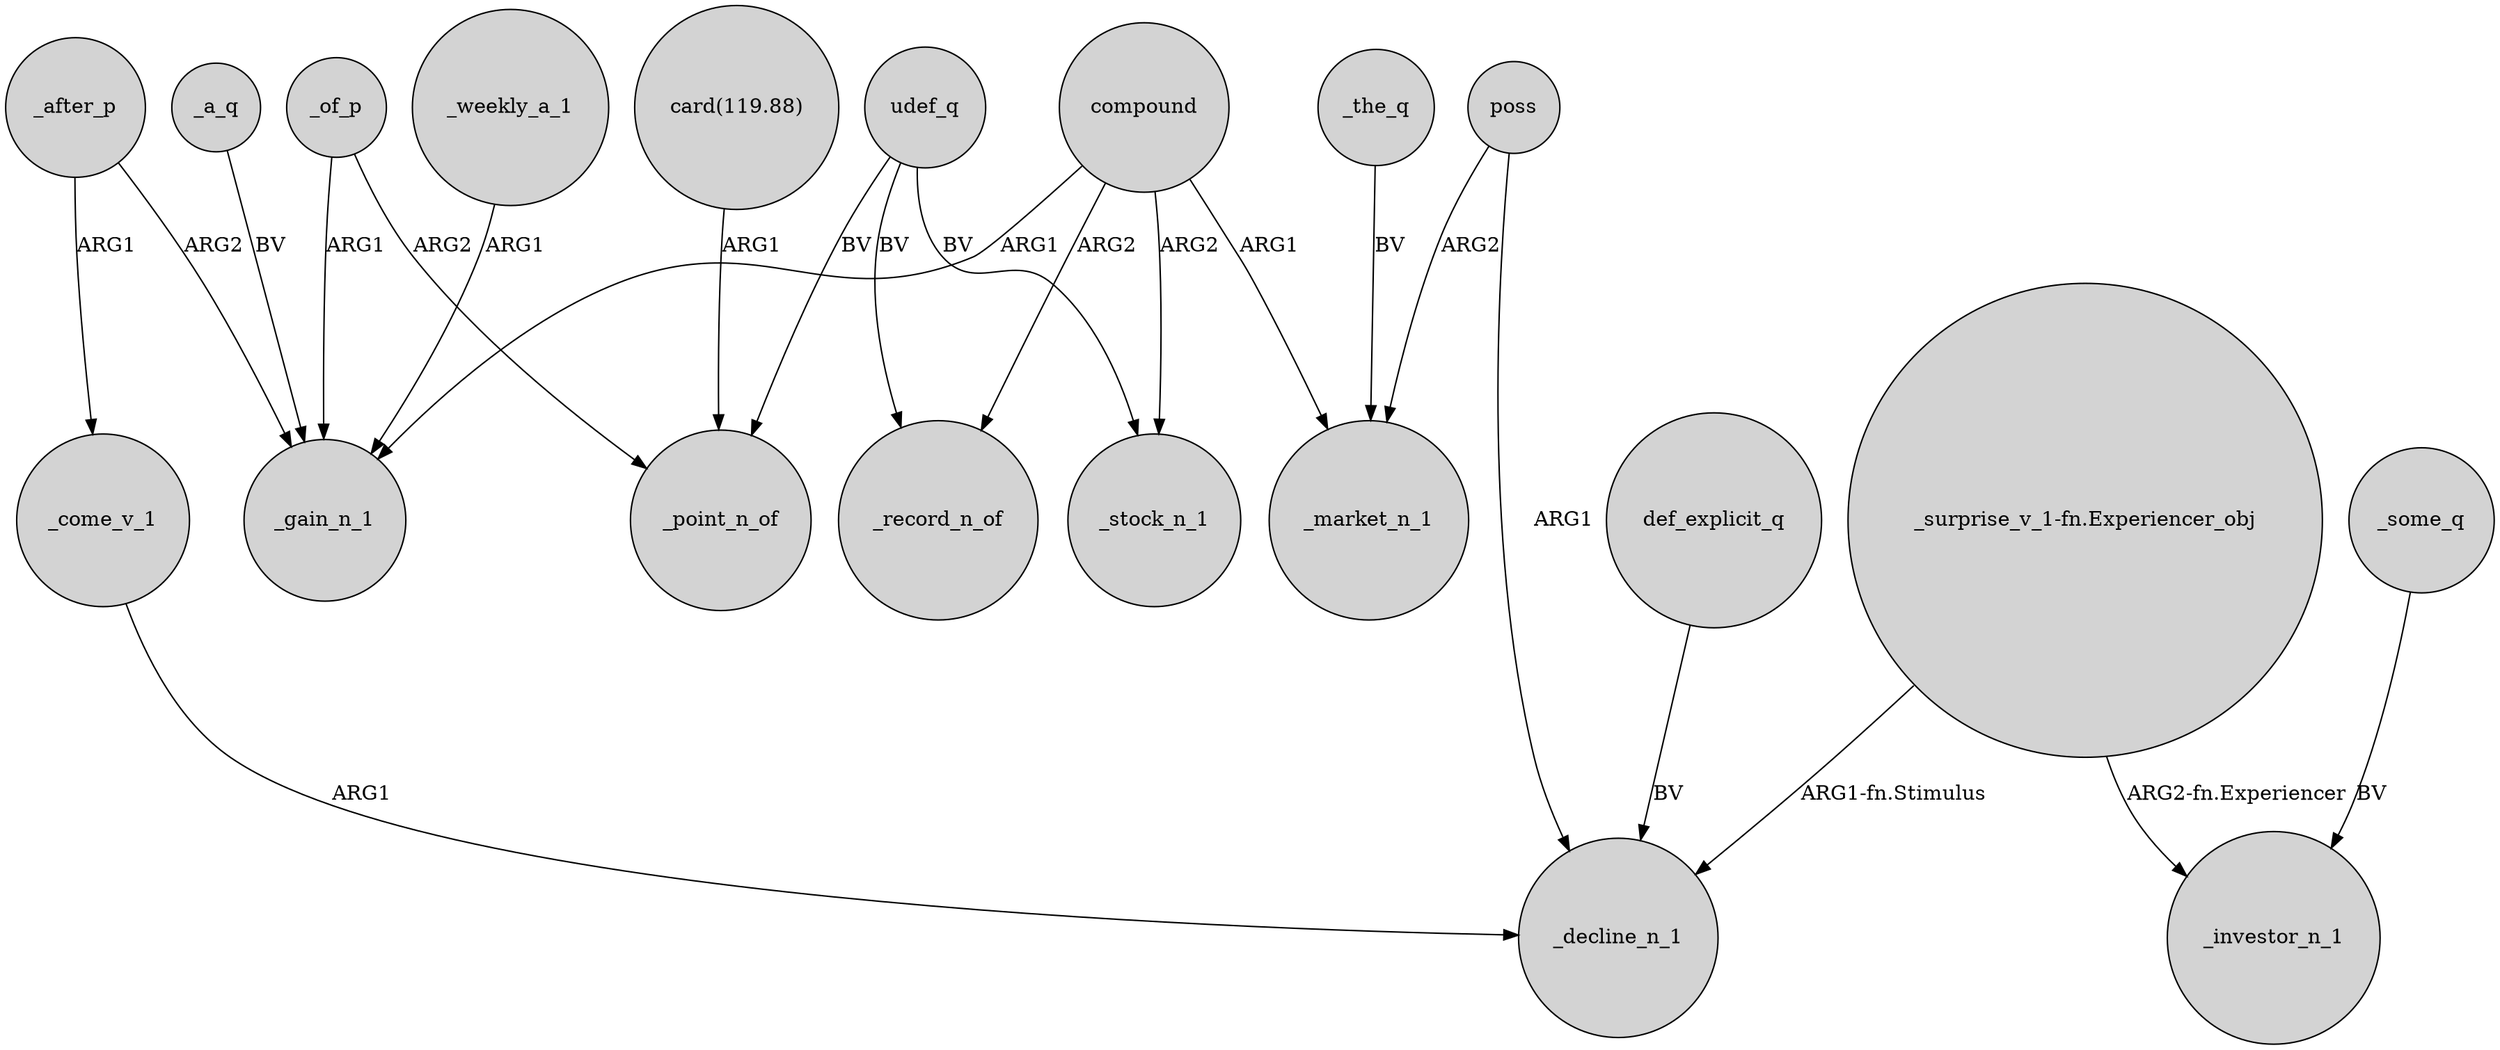 digraph {
	node [shape=circle style=filled]
	"_surprise_v_1-fn.Experiencer_obj" -> _decline_n_1 [label="ARG1-fn.Stimulus"]
	_after_p -> _gain_n_1 [label=ARG2]
	_some_q -> _investor_n_1 [label=BV]
	udef_q -> _record_n_of [label=BV]
	_after_p -> _come_v_1 [label=ARG1]
	"_surprise_v_1-fn.Experiencer_obj" -> _investor_n_1 [label="ARG2-fn.Experiencer"]
	_of_p -> _point_n_of [label=ARG2]
	compound -> _record_n_of [label=ARG2]
	compound -> _stock_n_1 [label=ARG2]
	_come_v_1 -> _decline_n_1 [label=ARG1]
	udef_q -> _stock_n_1 [label=BV]
	poss -> _market_n_1 [label=ARG2]
	_a_q -> _gain_n_1 [label=BV]
	"card(119.88)" -> _point_n_of [label=ARG1]
	def_explicit_q -> _decline_n_1 [label=BV]
	_of_p -> _gain_n_1 [label=ARG1]
	poss -> _decline_n_1 [label=ARG1]
	compound -> _gain_n_1 [label=ARG1]
	_weekly_a_1 -> _gain_n_1 [label=ARG1]
	compound -> _market_n_1 [label=ARG1]
	_the_q -> _market_n_1 [label=BV]
	udef_q -> _point_n_of [label=BV]
}
